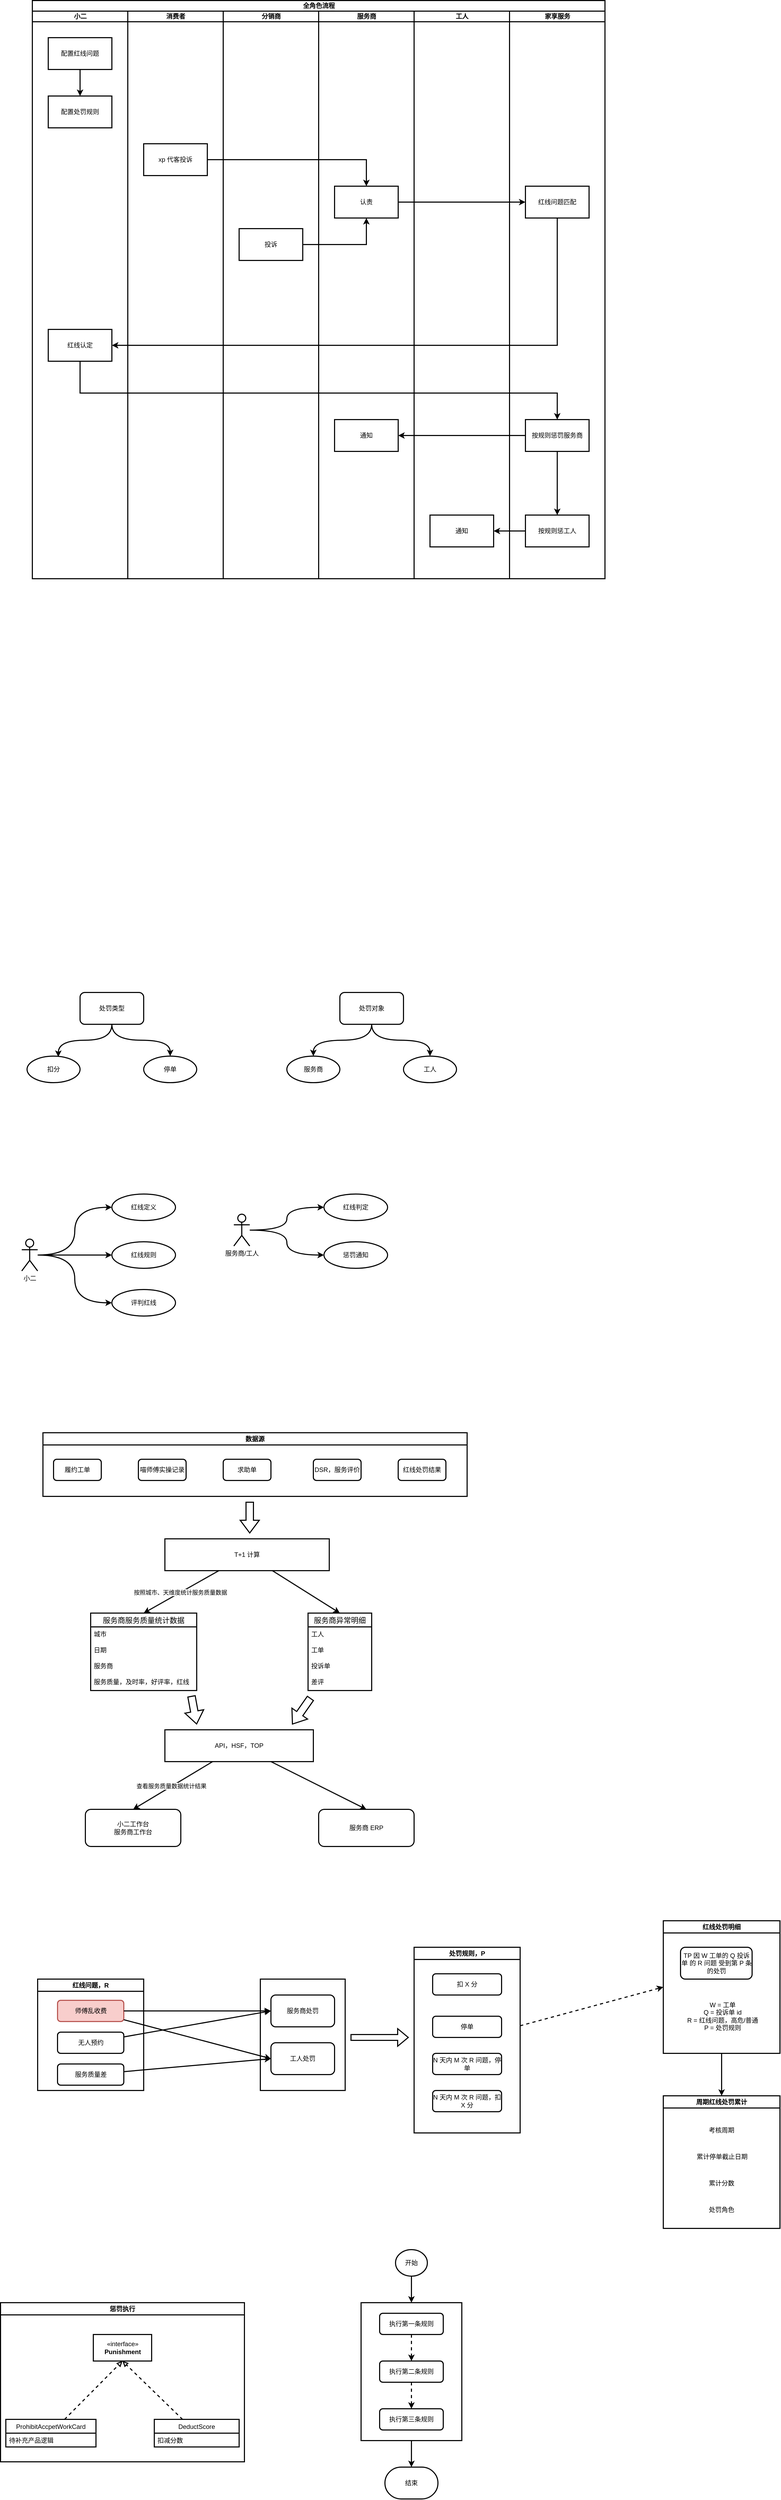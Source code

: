 <mxfile version="20.8.16" type="device"><diagram name="第 1 页" id="RbcTHCQ_Cqp3FJXvI_L7"><mxGraphModel dx="2060" dy="1200" grid="1" gridSize="10" guides="1" tooltips="1" connect="1" arrows="1" fold="1" page="1" pageScale="1" pageWidth="4000" pageHeight="12000" math="0" shadow="0"><root><mxCell id="0"/><mxCell id="1" parent="0"/><mxCell id="NAL1tGJuGwqJtG0kh-RD-149" style="edgeStyle=orthogonalEdgeStyle;rounded=0;orthogonalLoop=1;jettySize=auto;html=1;entryX=0.5;entryY=0;entryDx=0;entryDy=0;entryPerimeter=0;strokeWidth=2;endArrow=classic;endFill=1;" parent="1" source="NAL1tGJuGwqJtG0kh-RD-147" target="NAL1tGJuGwqJtG0kh-RD-137" edge="1"><mxGeometry relative="1" as="geometry"/></mxCell><mxCell id="NAL1tGJuGwqJtG0kh-RD-147" value="" style="rounded=0;whiteSpace=wrap;html=1;strokeWidth=2;" parent="1" vertex="1"><mxGeometry x="830" y="4570" width="190" height="260" as="geometry"/></mxCell><mxCell id="TkslJQV9X8YQ_gqPIeL6-1" value="全角色流程" style="swimlane;childLayout=stackLayout;resizeParent=1;resizeParentMax=0;startSize=20;html=1;strokeWidth=2;" parent="1" vertex="1"><mxGeometry x="210.0" y="230" width="1080" height="1090" as="geometry"/></mxCell><mxCell id="TkslJQV9X8YQ_gqPIeL6-2" value="小二" style="swimlane;startSize=20;html=1;strokeWidth=2;" parent="TkslJQV9X8YQ_gqPIeL6-1" vertex="1"><mxGeometry y="20" width="180" height="1070" as="geometry"/></mxCell><mxCell id="NAL1tGJuGwqJtG0kh-RD-2" style="edgeStyle=orthogonalEdgeStyle;rounded=0;orthogonalLoop=1;jettySize=auto;html=1;entryX=0.5;entryY=0;entryDx=0;entryDy=0;strokeWidth=2;" parent="TkslJQV9X8YQ_gqPIeL6-2" source="TkslJQV9X8YQ_gqPIeL6-7" target="NAL1tGJuGwqJtG0kh-RD-1" edge="1"><mxGeometry relative="1" as="geometry"/></mxCell><mxCell id="TkslJQV9X8YQ_gqPIeL6-7" value="配置红线问题" style="rounded=0;whiteSpace=wrap;html=1;strokeWidth=2;" parent="TkslJQV9X8YQ_gqPIeL6-2" vertex="1"><mxGeometry x="30.0" y="50" width="120" height="60" as="geometry"/></mxCell><mxCell id="NAL1tGJuGwqJtG0kh-RD-1" value="配置处罚规则" style="rounded=0;whiteSpace=wrap;html=1;strokeWidth=2;" parent="TkslJQV9X8YQ_gqPIeL6-2" vertex="1"><mxGeometry x="30.0" y="160" width="120" height="60" as="geometry"/></mxCell><mxCell id="NAL1tGJuGwqJtG0kh-RD-22" value="红线认定" style="rounded=0;whiteSpace=wrap;html=1;strokeWidth=2;" parent="TkslJQV9X8YQ_gqPIeL6-2" vertex="1"><mxGeometry x="30.0" y="600" width="120" height="60" as="geometry"/></mxCell><mxCell id="NAL1tGJuGwqJtG0kh-RD-6" value="消费者" style="swimlane;startSize=20;html=1;strokeWidth=2;" parent="TkslJQV9X8YQ_gqPIeL6-1" vertex="1"><mxGeometry x="180" y="20" width="180" height="1070" as="geometry"/></mxCell><mxCell id="NAL1tGJuGwqJtG0kh-RD-7" value="xp 代客投诉" style="rounded=0;whiteSpace=wrap;html=1;strokeWidth=2;" parent="NAL1tGJuGwqJtG0kh-RD-6" vertex="1"><mxGeometry x="30.0" y="250" width="120" height="60" as="geometry"/></mxCell><mxCell id="NAL1tGJuGwqJtG0kh-RD-4" value="分销商" style="swimlane;startSize=20;html=1;strokeWidth=2;" parent="TkslJQV9X8YQ_gqPIeL6-1" vertex="1"><mxGeometry x="360" y="20" width="180" height="1070" as="geometry"/></mxCell><mxCell id="NAL1tGJuGwqJtG0kh-RD-5" value="投诉" style="rounded=0;whiteSpace=wrap;html=1;strokeWidth=2;" parent="NAL1tGJuGwqJtG0kh-RD-4" vertex="1"><mxGeometry x="30.0" y="410" width="120" height="60" as="geometry"/></mxCell><mxCell id="NAL1tGJuGwqJtG0kh-RD-11" style="edgeStyle=orthogonalEdgeStyle;rounded=0;orthogonalLoop=1;jettySize=auto;html=1;entryX=0.5;entryY=1;entryDx=0;entryDy=0;strokeWidth=2;" parent="TkslJQV9X8YQ_gqPIeL6-1" source="NAL1tGJuGwqJtG0kh-RD-5" target="NAL1tGJuGwqJtG0kh-RD-8" edge="1"><mxGeometry relative="1" as="geometry"/></mxCell><mxCell id="NAL1tGJuGwqJtG0kh-RD-12" style="edgeStyle=orthogonalEdgeStyle;rounded=0;orthogonalLoop=1;jettySize=auto;html=1;entryX=0.5;entryY=0;entryDx=0;entryDy=0;strokeWidth=2;" parent="TkslJQV9X8YQ_gqPIeL6-1" source="NAL1tGJuGwqJtG0kh-RD-7" target="NAL1tGJuGwqJtG0kh-RD-8" edge="1"><mxGeometry relative="1" as="geometry"/></mxCell><mxCell id="NAL1tGJuGwqJtG0kh-RD-17" style="edgeStyle=orthogonalEdgeStyle;rounded=0;orthogonalLoop=1;jettySize=auto;html=1;entryX=0;entryY=0.5;entryDx=0;entryDy=0;strokeWidth=2;" parent="TkslJQV9X8YQ_gqPIeL6-1" source="NAL1tGJuGwqJtG0kh-RD-8" target="NAL1tGJuGwqJtG0kh-RD-16" edge="1"><mxGeometry relative="1" as="geometry"/></mxCell><mxCell id="TkslJQV9X8YQ_gqPIeL6-4" value="服务商" style="swimlane;startSize=20;html=1;strokeWidth=2;" parent="TkslJQV9X8YQ_gqPIeL6-1" vertex="1"><mxGeometry x="540" y="20" width="180" height="1070" as="geometry"/></mxCell><mxCell id="NAL1tGJuGwqJtG0kh-RD-8" value="认责" style="rounded=0;whiteSpace=wrap;html=1;strokeWidth=2;" parent="TkslJQV9X8YQ_gqPIeL6-4" vertex="1"><mxGeometry x="30.0" y="330" width="120" height="60" as="geometry"/></mxCell><mxCell id="NAL1tGJuGwqJtG0kh-RD-26" value="通知" style="rounded=0;whiteSpace=wrap;html=1;strokeWidth=2;" parent="TkslJQV9X8YQ_gqPIeL6-4" vertex="1"><mxGeometry x="30.0" y="770" width="120" height="60" as="geometry"/></mxCell><mxCell id="NAL1tGJuGwqJtG0kh-RD-25" value="工人" style="swimlane;startSize=20;html=1;strokeWidth=2;" parent="TkslJQV9X8YQ_gqPIeL6-1" vertex="1"><mxGeometry x="720" y="20" width="180" height="1070" as="geometry"/></mxCell><mxCell id="NAL1tGJuGwqJtG0kh-RD-27" value="通知" style="rounded=0;whiteSpace=wrap;html=1;strokeWidth=2;" parent="NAL1tGJuGwqJtG0kh-RD-25" vertex="1"><mxGeometry x="30.0" y="950" width="120" height="60" as="geometry"/></mxCell><mxCell id="NAL1tGJuGwqJtG0kh-RD-15" value="家享服务" style="swimlane;startSize=20;html=1;strokeWidth=2;" parent="TkslJQV9X8YQ_gqPIeL6-1" vertex="1"><mxGeometry x="900" y="20" width="180" height="1070" as="geometry"/></mxCell><mxCell id="NAL1tGJuGwqJtG0kh-RD-16" value="红线问题匹配" style="rounded=0;whiteSpace=wrap;html=1;strokeWidth=2;" parent="NAL1tGJuGwqJtG0kh-RD-15" vertex="1"><mxGeometry x="30.0" y="330" width="120" height="60" as="geometry"/></mxCell><mxCell id="NAL1tGJuGwqJtG0kh-RD-21" style="edgeStyle=orthogonalEdgeStyle;rounded=0;orthogonalLoop=1;jettySize=auto;html=1;entryX=0.5;entryY=0;entryDx=0;entryDy=0;strokeWidth=2;" parent="NAL1tGJuGwqJtG0kh-RD-15" source="NAL1tGJuGwqJtG0kh-RD-18" target="NAL1tGJuGwqJtG0kh-RD-20" edge="1"><mxGeometry relative="1" as="geometry"/></mxCell><mxCell id="NAL1tGJuGwqJtG0kh-RD-18" value="按规则惩罚服务商" style="rounded=0;whiteSpace=wrap;html=1;strokeWidth=2;" parent="NAL1tGJuGwqJtG0kh-RD-15" vertex="1"><mxGeometry x="30.0" y="770" width="120" height="60" as="geometry"/></mxCell><mxCell id="NAL1tGJuGwqJtG0kh-RD-20" value="按规则惩工人" style="rounded=0;whiteSpace=wrap;html=1;strokeWidth=2;" parent="NAL1tGJuGwqJtG0kh-RD-15" vertex="1"><mxGeometry x="30.0" y="950" width="120" height="60" as="geometry"/></mxCell><mxCell id="NAL1tGJuGwqJtG0kh-RD-23" style="edgeStyle=orthogonalEdgeStyle;rounded=0;orthogonalLoop=1;jettySize=auto;html=1;entryX=1;entryY=0.5;entryDx=0;entryDy=0;strokeWidth=2;" parent="TkslJQV9X8YQ_gqPIeL6-1" source="NAL1tGJuGwqJtG0kh-RD-16" target="NAL1tGJuGwqJtG0kh-RD-22" edge="1"><mxGeometry relative="1" as="geometry"><Array as="points"><mxPoint x="990" y="650"/></Array></mxGeometry></mxCell><mxCell id="NAL1tGJuGwqJtG0kh-RD-24" style="edgeStyle=orthogonalEdgeStyle;rounded=0;orthogonalLoop=1;jettySize=auto;html=1;entryX=0.5;entryY=0;entryDx=0;entryDy=0;strokeWidth=2;" parent="TkslJQV9X8YQ_gqPIeL6-1" source="NAL1tGJuGwqJtG0kh-RD-22" target="NAL1tGJuGwqJtG0kh-RD-18" edge="1"><mxGeometry relative="1" as="geometry"><Array as="points"><mxPoint x="90" y="740"/><mxPoint x="990" y="740"/></Array></mxGeometry></mxCell><mxCell id="NAL1tGJuGwqJtG0kh-RD-28" style="edgeStyle=orthogonalEdgeStyle;rounded=0;orthogonalLoop=1;jettySize=auto;html=1;entryX=1;entryY=0.5;entryDx=0;entryDy=0;strokeWidth=2;" parent="TkslJQV9X8YQ_gqPIeL6-1" source="NAL1tGJuGwqJtG0kh-RD-18" target="NAL1tGJuGwqJtG0kh-RD-26" edge="1"><mxGeometry relative="1" as="geometry"/></mxCell><mxCell id="NAL1tGJuGwqJtG0kh-RD-29" style="edgeStyle=orthogonalEdgeStyle;rounded=0;orthogonalLoop=1;jettySize=auto;html=1;entryX=1;entryY=0.5;entryDx=0;entryDy=0;strokeWidth=2;" parent="TkslJQV9X8YQ_gqPIeL6-1" source="NAL1tGJuGwqJtG0kh-RD-20" target="NAL1tGJuGwqJtG0kh-RD-27" edge="1"><mxGeometry relative="1" as="geometry"/></mxCell><mxCell id="TkslJQV9X8YQ_gqPIeL6-13" style="edgeStyle=orthogonalEdgeStyle;rounded=0;orthogonalLoop=1;jettySize=auto;html=1;entryX=0.59;entryY=0.03;entryDx=0;entryDy=0;entryPerimeter=0;strokeWidth=2;curved=1;" parent="1" source="TkslJQV9X8YQ_gqPIeL6-8" target="TkslJQV9X8YQ_gqPIeL6-9" edge="1"><mxGeometry relative="1" as="geometry"/></mxCell><mxCell id="TkslJQV9X8YQ_gqPIeL6-15" style="edgeStyle=orthogonalEdgeStyle;curved=1;rounded=0;orthogonalLoop=1;jettySize=auto;html=1;entryX=0.5;entryY=0;entryDx=0;entryDy=0;strokeWidth=2;" parent="1" source="TkslJQV9X8YQ_gqPIeL6-8" target="TkslJQV9X8YQ_gqPIeL6-14" edge="1"><mxGeometry relative="1" as="geometry"/></mxCell><mxCell id="TkslJQV9X8YQ_gqPIeL6-8" value="处罚类型" style="rounded=1;whiteSpace=wrap;html=1;strokeWidth=2;" parent="1" vertex="1"><mxGeometry x="300" y="2100" width="120" height="60" as="geometry"/></mxCell><mxCell id="TkslJQV9X8YQ_gqPIeL6-9" value="扣分" style="ellipse;whiteSpace=wrap;html=1;strokeWidth=2;" parent="1" vertex="1"><mxGeometry x="200" y="2220" width="100" height="50" as="geometry"/></mxCell><mxCell id="TkslJQV9X8YQ_gqPIeL6-18" style="edgeStyle=orthogonalEdgeStyle;curved=1;rounded=0;orthogonalLoop=1;jettySize=auto;html=1;entryX=0.5;entryY=0;entryDx=0;entryDy=0;strokeWidth=2;" parent="1" source="TkslJQV9X8YQ_gqPIeL6-11" target="TkslJQV9X8YQ_gqPIeL6-12" edge="1"><mxGeometry relative="1" as="geometry"/></mxCell><mxCell id="TkslJQV9X8YQ_gqPIeL6-19" style="edgeStyle=orthogonalEdgeStyle;curved=1;rounded=0;orthogonalLoop=1;jettySize=auto;html=1;entryX=0.5;entryY=0;entryDx=0;entryDy=0;strokeWidth=2;" parent="1" source="TkslJQV9X8YQ_gqPIeL6-11" target="TkslJQV9X8YQ_gqPIeL6-16" edge="1"><mxGeometry relative="1" as="geometry"/></mxCell><mxCell id="TkslJQV9X8YQ_gqPIeL6-11" value="处罚对象" style="rounded=1;whiteSpace=wrap;html=1;strokeWidth=2;" parent="1" vertex="1"><mxGeometry x="790" y="2100" width="120" height="60" as="geometry"/></mxCell><mxCell id="TkslJQV9X8YQ_gqPIeL6-12" value="服务商" style="ellipse;whiteSpace=wrap;html=1;strokeWidth=2;" parent="1" vertex="1"><mxGeometry x="690" y="2220" width="100" height="50" as="geometry"/></mxCell><mxCell id="TkslJQV9X8YQ_gqPIeL6-14" value="停单" style="ellipse;whiteSpace=wrap;html=1;strokeWidth=2;" parent="1" vertex="1"><mxGeometry x="420" y="2220" width="100" height="50" as="geometry"/></mxCell><mxCell id="TkslJQV9X8YQ_gqPIeL6-16" value="工人" style="ellipse;whiteSpace=wrap;html=1;strokeWidth=2;" parent="1" vertex="1"><mxGeometry x="910" y="2220" width="100" height="50" as="geometry"/></mxCell><mxCell id="TkslJQV9X8YQ_gqPIeL6-26" style="edgeStyle=orthogonalEdgeStyle;curved=1;rounded=0;orthogonalLoop=1;jettySize=auto;html=1;entryX=0;entryY=0.5;entryDx=0;entryDy=0;strokeWidth=2;" parent="1" source="TkslJQV9X8YQ_gqPIeL6-24" target="TkslJQV9X8YQ_gqPIeL6-25" edge="1"><mxGeometry relative="1" as="geometry"/></mxCell><mxCell id="TkslJQV9X8YQ_gqPIeL6-30" style="edgeStyle=orthogonalEdgeStyle;curved=1;rounded=0;orthogonalLoop=1;jettySize=auto;html=1;entryX=0;entryY=0.5;entryDx=0;entryDy=0;strokeWidth=2;" parent="1" source="TkslJQV9X8YQ_gqPIeL6-24" target="TkslJQV9X8YQ_gqPIeL6-27" edge="1"><mxGeometry relative="1" as="geometry"/></mxCell><mxCell id="TkslJQV9X8YQ_gqPIeL6-31" style="edgeStyle=orthogonalEdgeStyle;curved=1;rounded=0;orthogonalLoop=1;jettySize=auto;html=1;entryX=0;entryY=0.5;entryDx=0;entryDy=0;strokeWidth=2;" parent="1" source="TkslJQV9X8YQ_gqPIeL6-24" target="TkslJQV9X8YQ_gqPIeL6-28" edge="1"><mxGeometry relative="1" as="geometry"/></mxCell><mxCell id="TkslJQV9X8YQ_gqPIeL6-24" value="小二" style="shape=umlActor;verticalLabelPosition=bottom;verticalAlign=top;html=1;outlineConnect=0;strokeWidth=2;" parent="1" vertex="1"><mxGeometry x="190" y="2565" width="30" height="60" as="geometry"/></mxCell><mxCell id="TkslJQV9X8YQ_gqPIeL6-25" value="红线定义" style="ellipse;whiteSpace=wrap;html=1;strokeWidth=2;" parent="1" vertex="1"><mxGeometry x="360" y="2480" width="120" height="50" as="geometry"/></mxCell><mxCell id="TkslJQV9X8YQ_gqPIeL6-27" value="红线规则" style="ellipse;whiteSpace=wrap;html=1;strokeWidth=2;" parent="1" vertex="1"><mxGeometry x="360" y="2570" width="120" height="50" as="geometry"/></mxCell><mxCell id="TkslJQV9X8YQ_gqPIeL6-28" value="评判红线" style="ellipse;whiteSpace=wrap;html=1;strokeWidth=2;" parent="1" vertex="1"><mxGeometry x="360" y="2660" width="120" height="50" as="geometry"/></mxCell><mxCell id="TkslJQV9X8YQ_gqPIeL6-32" style="edgeStyle=orthogonalEdgeStyle;curved=1;rounded=0;orthogonalLoop=1;jettySize=auto;html=1;entryX=0;entryY=0.5;entryDx=0;entryDy=0;strokeWidth=2;" parent="1" source="TkslJQV9X8YQ_gqPIeL6-35" target="TkslJQV9X8YQ_gqPIeL6-36" edge="1"><mxGeometry relative="1" as="geometry"/></mxCell><mxCell id="TkslJQV9X8YQ_gqPIeL6-33" style="edgeStyle=orthogonalEdgeStyle;curved=1;rounded=0;orthogonalLoop=1;jettySize=auto;html=1;entryX=0;entryY=0.5;entryDx=0;entryDy=0;strokeWidth=2;" parent="1" source="TkslJQV9X8YQ_gqPIeL6-35" target="TkslJQV9X8YQ_gqPIeL6-37" edge="1"><mxGeometry relative="1" as="geometry"/></mxCell><mxCell id="TkslJQV9X8YQ_gqPIeL6-35" value="服务商/工人" style="shape=umlActor;verticalLabelPosition=bottom;verticalAlign=top;html=1;outlineConnect=0;strokeWidth=2;" parent="1" vertex="1"><mxGeometry x="590" y="2518" width="30" height="60" as="geometry"/></mxCell><mxCell id="TkslJQV9X8YQ_gqPIeL6-36" value="红线判定" style="ellipse;whiteSpace=wrap;html=1;strokeWidth=2;" parent="1" vertex="1"><mxGeometry x="760" y="2480" width="120" height="50" as="geometry"/></mxCell><mxCell id="TkslJQV9X8YQ_gqPIeL6-37" value="惩罚通知" style="ellipse;whiteSpace=wrap;html=1;strokeWidth=2;" parent="1" vertex="1"><mxGeometry x="760" y="2570" width="120" height="50" as="geometry"/></mxCell><mxCell id="NAL1tGJuGwqJtG0kh-RD-37" style="rounded=0;orthogonalLoop=1;jettySize=auto;html=1;entryX=0.5;entryY=0;entryDx=0;entryDy=0;strokeWidth=2;" parent="1" source="NAL1tGJuGwqJtG0kh-RD-34" target="NAL1tGJuGwqJtG0kh-RD-59" edge="1"><mxGeometry relative="1" as="geometry"><mxPoint x="315" y="3280" as="targetPoint"/></mxGeometry></mxCell><mxCell id="NAL1tGJuGwqJtG0kh-RD-56" value="按照城市、天维度统计服务质量数据" style="edgeLabel;html=1;align=center;verticalAlign=middle;resizable=0;points=[];" parent="NAL1tGJuGwqJtG0kh-RD-37" vertex="1" connectable="0"><mxGeometry x="0.026" relative="1" as="geometry"><mxPoint as="offset"/></mxGeometry></mxCell><mxCell id="NAL1tGJuGwqJtG0kh-RD-38" style="edgeStyle=none;rounded=0;orthogonalLoop=1;jettySize=auto;html=1;entryX=0.5;entryY=0;entryDx=0;entryDy=0;strokeWidth=2;" parent="1" source="NAL1tGJuGwqJtG0kh-RD-34" target="NAL1tGJuGwqJtG0kh-RD-66" edge="1"><mxGeometry relative="1" as="geometry"><mxPoint x="945" y="3290" as="targetPoint"/></mxGeometry></mxCell><mxCell id="NAL1tGJuGwqJtG0kh-RD-34" value="T+1 计算" style="rounded=0;whiteSpace=wrap;html=1;strokeWidth=2;" parent="1" vertex="1"><mxGeometry x="460" y="3130" width="310" height="60" as="geometry"/></mxCell><mxCell id="NAL1tGJuGwqJtG0kh-RD-53" style="edgeStyle=none;rounded=0;orthogonalLoop=1;jettySize=auto;html=1;entryX=0.5;entryY=0;entryDx=0;entryDy=0;strokeWidth=2;" parent="1" source="NAL1tGJuGwqJtG0kh-RD-48" target="NAL1tGJuGwqJtG0kh-RD-50" edge="1"><mxGeometry relative="1" as="geometry"/></mxCell><mxCell id="NAL1tGJuGwqJtG0kh-RD-55" value="查看服务质量数据统计结果" style="edgeLabel;html=1;align=center;verticalAlign=middle;resizable=0;points=[];" parent="NAL1tGJuGwqJtG0kh-RD-53" vertex="1" connectable="0"><mxGeometry x="0.041" y="-1" relative="1" as="geometry"><mxPoint as="offset"/></mxGeometry></mxCell><mxCell id="NAL1tGJuGwqJtG0kh-RD-54" style="edgeStyle=none;rounded=0;orthogonalLoop=1;jettySize=auto;html=1;entryX=0.5;entryY=0;entryDx=0;entryDy=0;strokeWidth=2;" parent="1" source="NAL1tGJuGwqJtG0kh-RD-48" target="NAL1tGJuGwqJtG0kh-RD-51" edge="1"><mxGeometry relative="1" as="geometry"/></mxCell><mxCell id="NAL1tGJuGwqJtG0kh-RD-48" value="API，HSF，TOP" style="rounded=0;whiteSpace=wrap;html=1;strokeWidth=2;" parent="1" vertex="1"><mxGeometry x="460" y="3490" width="280" height="60" as="geometry"/></mxCell><mxCell id="NAL1tGJuGwqJtG0kh-RD-50" value="小二工作台&lt;br&gt;服务商工作台" style="rounded=1;whiteSpace=wrap;html=1;strokeWidth=2;" parent="1" vertex="1"><mxGeometry x="310" y="3640" width="180" height="70" as="geometry"/></mxCell><mxCell id="NAL1tGJuGwqJtG0kh-RD-51" value="服务商 ERP" style="rounded=1;whiteSpace=wrap;html=1;strokeWidth=2;" parent="1" vertex="1"><mxGeometry x="750" y="3640" width="180" height="70" as="geometry"/></mxCell><mxCell id="NAL1tGJuGwqJtG0kh-RD-59" value="服务商服务质量统计数据" style="swimlane;fontStyle=0;childLayout=stackLayout;horizontal=1;startSize=26;horizontalStack=0;resizeParent=1;resizeParentMax=0;resizeLast=0;collapsible=1;marginBottom=0;align=center;fontSize=14;strokeWidth=2;" parent="1" vertex="1"><mxGeometry x="320" y="3270" width="200" height="146" as="geometry"/></mxCell><mxCell id="NAL1tGJuGwqJtG0kh-RD-60" value="城市" style="text;strokeColor=none;fillColor=none;spacingLeft=4;spacingRight=4;overflow=hidden;rotatable=0;points=[[0,0.5],[1,0.5]];portConstraint=eastwest;fontSize=12;" parent="NAL1tGJuGwqJtG0kh-RD-59" vertex="1"><mxGeometry y="26" width="200" height="30" as="geometry"/></mxCell><mxCell id="NAL1tGJuGwqJtG0kh-RD-61" value="日期" style="text;strokeColor=none;fillColor=none;spacingLeft=4;spacingRight=4;overflow=hidden;rotatable=0;points=[[0,0.5],[1,0.5]];portConstraint=eastwest;fontSize=12;" parent="NAL1tGJuGwqJtG0kh-RD-59" vertex="1"><mxGeometry y="56" width="200" height="30" as="geometry"/></mxCell><mxCell id="NAL1tGJuGwqJtG0kh-RD-62" value="服务商" style="text;strokeColor=none;fillColor=none;spacingLeft=4;spacingRight=4;overflow=hidden;rotatable=0;points=[[0,0.5],[1,0.5]];portConstraint=eastwest;fontSize=12;" parent="NAL1tGJuGwqJtG0kh-RD-59" vertex="1"><mxGeometry y="86" width="200" height="30" as="geometry"/></mxCell><mxCell id="NAL1tGJuGwqJtG0kh-RD-63" value="服务质量，及时率，好评率，红线" style="text;strokeColor=none;fillColor=none;spacingLeft=4;spacingRight=4;overflow=hidden;rotatable=0;points=[[0,0.5],[1,0.5]];portConstraint=eastwest;fontSize=12;" parent="NAL1tGJuGwqJtG0kh-RD-59" vertex="1"><mxGeometry y="116" width="200" height="30" as="geometry"/></mxCell><mxCell id="NAL1tGJuGwqJtG0kh-RD-66" value="服务商异常明细" style="swimlane;fontStyle=0;childLayout=stackLayout;horizontal=1;startSize=26;horizontalStack=0;resizeParent=1;resizeParentMax=0;resizeLast=0;collapsible=1;marginBottom=0;align=center;fontSize=14;strokeWidth=2;" parent="1" vertex="1"><mxGeometry x="730" y="3270" width="120" height="146" as="geometry"/></mxCell><mxCell id="NAL1tGJuGwqJtG0kh-RD-67" value="工人" style="text;strokeColor=none;fillColor=none;spacingLeft=4;spacingRight=4;overflow=hidden;rotatable=0;points=[[0,0.5],[1,0.5]];portConstraint=eastwest;fontSize=12;" parent="NAL1tGJuGwqJtG0kh-RD-66" vertex="1"><mxGeometry y="26" width="120" height="30" as="geometry"/></mxCell><mxCell id="NAL1tGJuGwqJtG0kh-RD-68" value="工单" style="text;strokeColor=none;fillColor=none;spacingLeft=4;spacingRight=4;overflow=hidden;rotatable=0;points=[[0,0.5],[1,0.5]];portConstraint=eastwest;fontSize=12;" parent="NAL1tGJuGwqJtG0kh-RD-66" vertex="1"><mxGeometry y="56" width="120" height="30" as="geometry"/></mxCell><mxCell id="NAL1tGJuGwqJtG0kh-RD-69" value="投诉单" style="text;strokeColor=none;fillColor=none;spacingLeft=4;spacingRight=4;overflow=hidden;rotatable=0;points=[[0,0.5],[1,0.5]];portConstraint=eastwest;fontSize=12;" parent="NAL1tGJuGwqJtG0kh-RD-66" vertex="1"><mxGeometry y="86" width="120" height="30" as="geometry"/></mxCell><mxCell id="NAL1tGJuGwqJtG0kh-RD-70" value="差评" style="text;strokeColor=none;fillColor=none;spacingLeft=4;spacingRight=4;overflow=hidden;rotatable=0;points=[[0,0.5],[1,0.5]];portConstraint=eastwest;fontSize=12;" parent="NAL1tGJuGwqJtG0kh-RD-66" vertex="1"><mxGeometry y="116" width="120" height="30" as="geometry"/></mxCell><mxCell id="NAL1tGJuGwqJtG0kh-RD-74" value="数据源" style="swimlane;whiteSpace=wrap;html=1;strokeWidth=2;" parent="1" vertex="1"><mxGeometry x="230" y="2930" width="800" height="120" as="geometry"/></mxCell><mxCell id="NAL1tGJuGwqJtG0kh-RD-30" value="履约工单" style="rounded=1;whiteSpace=wrap;html=1;strokeWidth=2;" parent="NAL1tGJuGwqJtG0kh-RD-74" vertex="1"><mxGeometry x="20" y="50" width="90" height="40" as="geometry"/></mxCell><mxCell id="NAL1tGJuGwqJtG0kh-RD-31" value="喵师傅实操记录" style="rounded=1;whiteSpace=wrap;html=1;strokeWidth=2;" parent="NAL1tGJuGwqJtG0kh-RD-74" vertex="1"><mxGeometry x="180" y="50" width="90" height="40" as="geometry"/></mxCell><mxCell id="NAL1tGJuGwqJtG0kh-RD-32" value="求助单" style="rounded=1;whiteSpace=wrap;html=1;strokeWidth=2;" parent="NAL1tGJuGwqJtG0kh-RD-74" vertex="1"><mxGeometry x="340" y="50" width="90" height="40" as="geometry"/></mxCell><mxCell id="NAL1tGJuGwqJtG0kh-RD-33" value="DSR，服务评价" style="rounded=1;whiteSpace=wrap;html=1;strokeWidth=2;" parent="NAL1tGJuGwqJtG0kh-RD-74" vertex="1"><mxGeometry x="510" y="50" width="90" height="40" as="geometry"/></mxCell><mxCell id="NAL1tGJuGwqJtG0kh-RD-44" value="红线处罚结果" style="rounded=1;whiteSpace=wrap;html=1;strokeWidth=2;" parent="NAL1tGJuGwqJtG0kh-RD-74" vertex="1"><mxGeometry x="670" y="50" width="90" height="40" as="geometry"/></mxCell><mxCell id="NAL1tGJuGwqJtG0kh-RD-75" value="" style="shape=flexArrow;endArrow=classic;html=1;rounded=0;strokeWidth=2;width=13;endSize=7.33;" parent="1" edge="1"><mxGeometry width="50" height="50" relative="1" as="geometry"><mxPoint x="620" y="3060" as="sourcePoint"/><mxPoint x="620" y="3120" as="targetPoint"/></mxGeometry></mxCell><mxCell id="NAL1tGJuGwqJtG0kh-RD-76" value="" style="shape=flexArrow;endArrow=classic;html=1;rounded=0;strokeWidth=2;width=13;endSize=7.33;" parent="1" edge="1"><mxGeometry width="50" height="50" relative="1" as="geometry"><mxPoint x="510" y="3426" as="sourcePoint"/><mxPoint x="520" y="3480" as="targetPoint"/></mxGeometry></mxCell><mxCell id="NAL1tGJuGwqJtG0kh-RD-78" value="红线问题，R" style="swimlane;whiteSpace=wrap;html=1;strokeWidth=2;" parent="1" vertex="1"><mxGeometry x="220" y="3960" width="200" height="210" as="geometry"><mxRectangle x="220" y="3950" width="90" height="30" as="alternateBounds"/></mxGeometry></mxCell><mxCell id="NAL1tGJuGwqJtG0kh-RD-101" value="师傅乱收费" style="rounded=1;whiteSpace=wrap;html=1;strokeWidth=2;fillColor=#f8cecc;strokeColor=#b85450;" parent="NAL1tGJuGwqJtG0kh-RD-78" vertex="1"><mxGeometry x="37.5" y="40" width="125" height="40" as="geometry"/></mxCell><mxCell id="NAL1tGJuGwqJtG0kh-RD-102" value="无人预约" style="rounded=1;whiteSpace=wrap;html=1;strokeWidth=2;" parent="NAL1tGJuGwqJtG0kh-RD-78" vertex="1"><mxGeometry x="37.5" y="100" width="125" height="40" as="geometry"/></mxCell><mxCell id="NAL1tGJuGwqJtG0kh-RD-103" value="服务质量差" style="rounded=1;whiteSpace=wrap;html=1;strokeWidth=2;" parent="NAL1tGJuGwqJtG0kh-RD-78" vertex="1"><mxGeometry x="37.5" y="160" width="125" height="40" as="geometry"/></mxCell><mxCell id="jkb_WUCEyOU4qa2XKTdT-17" style="edgeStyle=none;rounded=0;orthogonalLoop=1;jettySize=auto;html=1;entryX=0;entryY=0.5;entryDx=0;entryDy=0;strokeWidth=2;dashed=1;" parent="1" source="NAL1tGJuGwqJtG0kh-RD-79" target="NAL1tGJuGwqJtG0kh-RD-80" edge="1"><mxGeometry relative="1" as="geometry"/></mxCell><mxCell id="NAL1tGJuGwqJtG0kh-RD-79" value="处罚规则，P" style="swimlane;whiteSpace=wrap;html=1;strokeWidth=2;" parent="1" vertex="1"><mxGeometry x="930" y="3900" width="200" height="350" as="geometry"/></mxCell><mxCell id="NAL1tGJuGwqJtG0kh-RD-95" value="扣 X 分" style="rounded=1;whiteSpace=wrap;html=1;strokeWidth=2;" parent="NAL1tGJuGwqJtG0kh-RD-79" vertex="1"><mxGeometry x="35" y="50" width="130" height="40" as="geometry"/></mxCell><mxCell id="NAL1tGJuGwqJtG0kh-RD-96" value="N 天内 M 次 R 问题，停单" style="rounded=1;whiteSpace=wrap;html=1;strokeWidth=2;" parent="NAL1tGJuGwqJtG0kh-RD-79" vertex="1"><mxGeometry x="35" y="200" width="130" height="40" as="geometry"/></mxCell><mxCell id="NAL1tGJuGwqJtG0kh-RD-106" value="停单" style="rounded=1;whiteSpace=wrap;html=1;strokeWidth=2;" parent="NAL1tGJuGwqJtG0kh-RD-79" vertex="1"><mxGeometry x="35" y="130" width="130" height="40" as="geometry"/></mxCell><mxCell id="NAL1tGJuGwqJtG0kh-RD-114" value="N 天内 M 次 R 问题，扣 X 分" style="rounded=1;whiteSpace=wrap;html=1;strokeWidth=2;" parent="NAL1tGJuGwqJtG0kh-RD-79" vertex="1"><mxGeometry x="35" y="270" width="130" height="40" as="geometry"/></mxCell><mxCell id="FHx2mvC_6W_KvueizONV-1" style="edgeStyle=orthogonalEdgeStyle;rounded=0;orthogonalLoop=1;jettySize=auto;html=1;entryX=0.5;entryY=0;entryDx=0;entryDy=0;strokeWidth=2;endArrow=classic;endFill=1;" edge="1" parent="1" source="NAL1tGJuGwqJtG0kh-RD-80" target="jkb_WUCEyOU4qa2XKTdT-18"><mxGeometry relative="1" as="geometry"/></mxCell><mxCell id="NAL1tGJuGwqJtG0kh-RD-80" value="红线处罚明细" style="swimlane;whiteSpace=wrap;html=1;strokeWidth=2;" parent="1" vertex="1"><mxGeometry x="1400" y="3850" width="220" height="250" as="geometry"/></mxCell><mxCell id="NAL1tGJuGwqJtG0kh-RD-97" value="TP 因 W 工单的 Q 投诉单 的 R 问题 受到第 P 条的处罚" style="rounded=1;whiteSpace=wrap;html=1;strokeWidth=2;" parent="NAL1tGJuGwqJtG0kh-RD-80" vertex="1"><mxGeometry x="32.5" y="50" width="135" height="60" as="geometry"/></mxCell><mxCell id="NAL1tGJuGwqJtG0kh-RD-98" value="W = 工单&lt;br&gt;Q = 投诉单 id&lt;br&gt;R = 红线问题，高危/普通&lt;br&gt;P = 处罚规则" style="text;html=1;strokeColor=none;fillColor=none;align=center;verticalAlign=middle;whiteSpace=wrap;rounded=0;" parent="NAL1tGJuGwqJtG0kh-RD-80" vertex="1"><mxGeometry x="32.5" y="130" width="157.5" height="100" as="geometry"/></mxCell><mxCell id="NAL1tGJuGwqJtG0kh-RD-129" value="惩罚执行" style="swimlane;whiteSpace=wrap;html=1;strokeWidth=2;" parent="1" vertex="1"><mxGeometry x="150" y="4570" width="460" height="300" as="geometry"/></mxCell><mxCell id="NAL1tGJuGwqJtG0kh-RD-116" value="«interface»&lt;br&gt;&lt;b&gt;Punishment&lt;/b&gt;" style="html=1;strokeWidth=2;" parent="NAL1tGJuGwqJtG0kh-RD-129" vertex="1"><mxGeometry x="175" y="60" width="110" height="50" as="geometry"/></mxCell><mxCell id="NAL1tGJuGwqJtG0kh-RD-127" style="edgeStyle=none;rounded=0;orthogonalLoop=1;jettySize=auto;html=1;entryX=0.5;entryY=1;entryDx=0;entryDy=0;strokeWidth=2;dashed=1;endArrow=block;endFill=0;" parent="NAL1tGJuGwqJtG0kh-RD-129" source="NAL1tGJuGwqJtG0kh-RD-121" target="NAL1tGJuGwqJtG0kh-RD-116" edge="1"><mxGeometry relative="1" as="geometry"/></mxCell><mxCell id="NAL1tGJuGwqJtG0kh-RD-121" value="ProhibitAccpetWorkCard" style="swimlane;fontStyle=0;childLayout=stackLayout;horizontal=1;startSize=26;fillColor=none;horizontalStack=0;resizeParent=1;resizeParentMax=0;resizeLast=0;collapsible=1;marginBottom=0;strokeWidth=2;" parent="NAL1tGJuGwqJtG0kh-RD-129" vertex="1"><mxGeometry x="10" y="220" width="170" height="52" as="geometry"/></mxCell><mxCell id="NAL1tGJuGwqJtG0kh-RD-122" value="待补充产品逻辑" style="text;strokeColor=none;fillColor=none;align=left;verticalAlign=top;spacingLeft=4;spacingRight=4;overflow=hidden;rotatable=0;points=[[0,0.5],[1,0.5]];portConstraint=eastwest;" parent="NAL1tGJuGwqJtG0kh-RD-121" vertex="1"><mxGeometry y="26" width="170" height="26" as="geometry"/></mxCell><mxCell id="NAL1tGJuGwqJtG0kh-RD-128" style="edgeStyle=none;rounded=0;orthogonalLoop=1;jettySize=auto;html=1;entryX=0.5;entryY=1;entryDx=0;entryDy=0;dashed=1;strokeWidth=2;endArrow=block;endFill=0;" parent="NAL1tGJuGwqJtG0kh-RD-129" source="NAL1tGJuGwqJtG0kh-RD-125" target="NAL1tGJuGwqJtG0kh-RD-116" edge="1"><mxGeometry relative="1" as="geometry"/></mxCell><mxCell id="NAL1tGJuGwqJtG0kh-RD-125" value="DeductScore" style="swimlane;fontStyle=0;childLayout=stackLayout;horizontal=1;startSize=26;fillColor=none;horizontalStack=0;resizeParent=1;resizeParentMax=0;resizeLast=0;collapsible=1;marginBottom=0;strokeWidth=2;" parent="NAL1tGJuGwqJtG0kh-RD-129" vertex="1"><mxGeometry x="290" y="220" width="160" height="52" as="geometry"/></mxCell><mxCell id="NAL1tGJuGwqJtG0kh-RD-126" value="扣减分数" style="text;strokeColor=none;fillColor=none;align=left;verticalAlign=top;spacingLeft=4;spacingRight=4;overflow=hidden;rotatable=0;points=[[0,0.5],[1,0.5]];portConstraint=eastwest;" parent="NAL1tGJuGwqJtG0kh-RD-125" vertex="1"><mxGeometry y="26" width="160" height="26" as="geometry"/></mxCell><mxCell id="NAL1tGJuGwqJtG0kh-RD-135" style="edgeStyle=none;rounded=0;orthogonalLoop=1;jettySize=auto;html=1;entryX=0.5;entryY=0;entryDx=0;entryDy=0;strokeWidth=2;endArrow=classic;endFill=1;dashed=1;" parent="1" source="NAL1tGJuGwqJtG0kh-RD-130" target="NAL1tGJuGwqJtG0kh-RD-133" edge="1"><mxGeometry relative="1" as="geometry"/></mxCell><mxCell id="NAL1tGJuGwqJtG0kh-RD-130" value="执行第一条规则" style="rounded=1;whiteSpace=wrap;html=1;strokeWidth=2;" parent="1" vertex="1"><mxGeometry x="865" y="4590" width="120" height="40" as="geometry"/></mxCell><mxCell id="NAL1tGJuGwqJtG0kh-RD-136" style="edgeStyle=none;rounded=0;orthogonalLoop=1;jettySize=auto;html=1;entryX=0.5;entryY=0;entryDx=0;entryDy=0;strokeWidth=2;endArrow=classic;endFill=1;dashed=1;" parent="1" source="NAL1tGJuGwqJtG0kh-RD-133" target="NAL1tGJuGwqJtG0kh-RD-134" edge="1"><mxGeometry relative="1" as="geometry"/></mxCell><mxCell id="NAL1tGJuGwqJtG0kh-RD-133" value="执行第二条规则" style="rounded=1;whiteSpace=wrap;html=1;strokeWidth=2;" parent="1" vertex="1"><mxGeometry x="865" y="4680" width="120" height="40" as="geometry"/></mxCell><mxCell id="NAL1tGJuGwqJtG0kh-RD-134" value="执行第三条规则" style="rounded=1;whiteSpace=wrap;html=1;strokeWidth=2;" parent="1" vertex="1"><mxGeometry x="865" y="4770" width="120" height="40" as="geometry"/></mxCell><mxCell id="NAL1tGJuGwqJtG0kh-RD-137" value="结束" style="strokeWidth=2;html=1;shape=mxgraph.flowchart.terminator;whiteSpace=wrap;" parent="1" vertex="1"><mxGeometry x="875" y="4880" width="100" height="60" as="geometry"/></mxCell><mxCell id="NAL1tGJuGwqJtG0kh-RD-148" style="edgeStyle=orthogonalEdgeStyle;rounded=0;orthogonalLoop=1;jettySize=auto;html=1;entryX=0.5;entryY=0;entryDx=0;entryDy=0;strokeWidth=2;endArrow=classic;endFill=1;" parent="1" source="NAL1tGJuGwqJtG0kh-RD-139" target="NAL1tGJuGwqJtG0kh-RD-147" edge="1"><mxGeometry relative="1" as="geometry"/></mxCell><mxCell id="NAL1tGJuGwqJtG0kh-RD-139" value="开始" style="strokeWidth=2;html=1;shape=mxgraph.flowchart.start_2;whiteSpace=wrap;" parent="1" vertex="1"><mxGeometry x="895" y="4470" width="60" height="50" as="geometry"/></mxCell><mxCell id="jkb_WUCEyOU4qa2XKTdT-3" value="" style="rounded=0;whiteSpace=wrap;html=1;strokeWidth=2;" parent="1" vertex="1"><mxGeometry x="640" y="3960" width="160" height="210" as="geometry"/></mxCell><mxCell id="jkb_WUCEyOU4qa2XKTdT-4" value="服务商处罚" style="rounded=1;whiteSpace=wrap;html=1;strokeWidth=2;" parent="1" vertex="1"><mxGeometry x="660" y="3990" width="120" height="60" as="geometry"/></mxCell><mxCell id="jkb_WUCEyOU4qa2XKTdT-5" value="工人处罚" style="rounded=1;whiteSpace=wrap;html=1;strokeWidth=2;" parent="1" vertex="1"><mxGeometry x="660" y="4080" width="120" height="60" as="geometry"/></mxCell><mxCell id="jkb_WUCEyOU4qa2XKTdT-6" style="rounded=0;orthogonalLoop=1;jettySize=auto;html=1;entryX=0;entryY=0.5;entryDx=0;entryDy=0;strokeWidth=2;" parent="1" source="NAL1tGJuGwqJtG0kh-RD-101" target="jkb_WUCEyOU4qa2XKTdT-5" edge="1"><mxGeometry relative="1" as="geometry"/></mxCell><mxCell id="jkb_WUCEyOU4qa2XKTdT-9" style="edgeStyle=none;rounded=0;orthogonalLoop=1;jettySize=auto;html=1;entryX=0;entryY=0.5;entryDx=0;entryDy=0;strokeWidth=2;" parent="1" source="NAL1tGJuGwqJtG0kh-RD-103" target="jkb_WUCEyOU4qa2XKTdT-5" edge="1"><mxGeometry relative="1" as="geometry"/></mxCell><mxCell id="jkb_WUCEyOU4qa2XKTdT-10" style="edgeStyle=none;rounded=0;orthogonalLoop=1;jettySize=auto;html=1;entryX=0;entryY=0.5;entryDx=0;entryDy=0;strokeWidth=2;" parent="1" source="NAL1tGJuGwqJtG0kh-RD-102" target="jkb_WUCEyOU4qa2XKTdT-4" edge="1"><mxGeometry relative="1" as="geometry"/></mxCell><mxCell id="jkb_WUCEyOU4qa2XKTdT-11" style="edgeStyle=none;rounded=0;orthogonalLoop=1;jettySize=auto;html=1;entryX=0;entryY=0.5;entryDx=0;entryDy=0;strokeWidth=2;" parent="1" source="NAL1tGJuGwqJtG0kh-RD-101" target="jkb_WUCEyOU4qa2XKTdT-4" edge="1"><mxGeometry relative="1" as="geometry"/></mxCell><mxCell id="jkb_WUCEyOU4qa2XKTdT-16" value="" style="shape=flexArrow;endArrow=classic;html=1;rounded=0;strokeWidth=2;" parent="1" edge="1"><mxGeometry width="50" height="50" relative="1" as="geometry"><mxPoint x="810" y="4070" as="sourcePoint"/><mxPoint x="920" y="4070" as="targetPoint"/></mxGeometry></mxCell><mxCell id="jkb_WUCEyOU4qa2XKTdT-18" value="周期红线处罚累计" style="swimlane;whiteSpace=wrap;html=1;strokeWidth=2;" parent="1" vertex="1"><mxGeometry x="1400" y="4180" width="220" height="250" as="geometry"/></mxCell><mxCell id="jkb_WUCEyOU4qa2XKTdT-22" value="考核周期" style="text;html=1;strokeColor=none;fillColor=none;align=center;verticalAlign=middle;whiteSpace=wrap;rounded=0;" parent="jkb_WUCEyOU4qa2XKTdT-18" vertex="1"><mxGeometry x="20" y="50" width="180" height="30" as="geometry"/></mxCell><mxCell id="jkb_WUCEyOU4qa2XKTdT-23" value="累计停单截止日期" style="text;html=1;strokeColor=none;fillColor=none;align=center;verticalAlign=middle;whiteSpace=wrap;rounded=0;" parent="jkb_WUCEyOU4qa2XKTdT-18" vertex="1"><mxGeometry x="21.25" y="100" width="180" height="30" as="geometry"/></mxCell><mxCell id="jkb_WUCEyOU4qa2XKTdT-24" value="累计分数" style="text;html=1;strokeColor=none;fillColor=none;align=center;verticalAlign=middle;whiteSpace=wrap;rounded=0;" parent="jkb_WUCEyOU4qa2XKTdT-18" vertex="1"><mxGeometry x="20" y="150" width="180" height="30" as="geometry"/></mxCell><mxCell id="jkb_WUCEyOU4qa2XKTdT-25" value="处罚角色" style="text;html=1;strokeColor=none;fillColor=none;align=center;verticalAlign=middle;whiteSpace=wrap;rounded=0;" parent="jkb_WUCEyOU4qa2XKTdT-18" vertex="1"><mxGeometry x="20" y="200" width="180" height="30" as="geometry"/></mxCell><mxCell id="jkb_WUCEyOU4qa2XKTdT-26" value="" style="shape=flexArrow;endArrow=classic;html=1;rounded=0;strokeWidth=2;width=13;endSize=7.33;" parent="1" edge="1"><mxGeometry width="50" height="50" relative="1" as="geometry"><mxPoint x="735" y="3430" as="sourcePoint"/><mxPoint x="700" y="3480" as="targetPoint"/></mxGeometry></mxCell></root></mxGraphModel></diagram></mxfile>